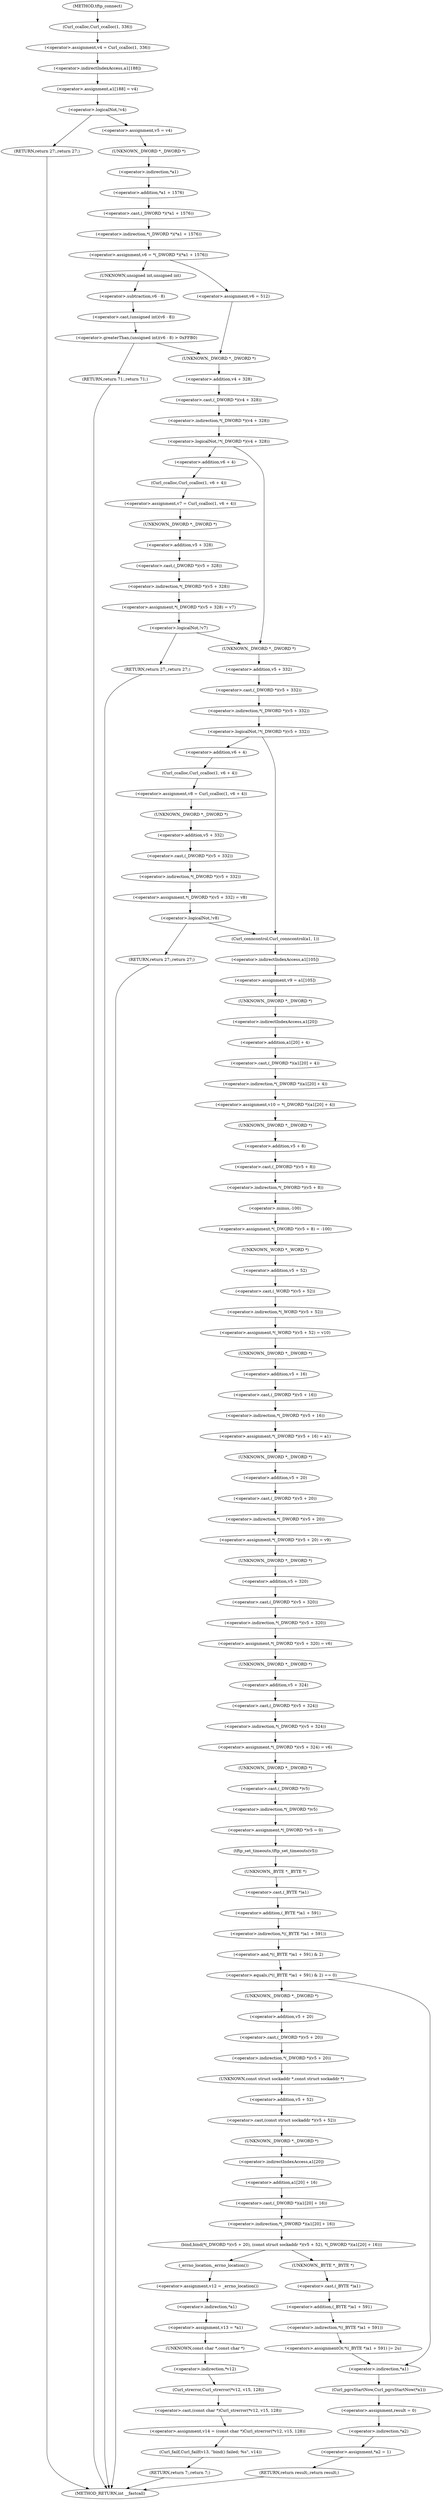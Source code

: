 digraph tftp_connect {  
"1000129" [label = "(<operator>.assignment,v4 = Curl_ccalloc(1, 336))" ]
"1000131" [label = "(Curl_ccalloc,Curl_ccalloc(1, 336))" ]
"1000134" [label = "(<operator>.assignment,a1[188] = v4)" ]
"1000135" [label = "(<operator>.indirectIndexAccess,a1[188])" ]
"1000140" [label = "(<operator>.logicalNot,!v4)" ]
"1000142" [label = "(RETURN,return 27;,return 27;)" ]
"1000144" [label = "(<operator>.assignment,v5 = v4)" ]
"1000147" [label = "(<operator>.assignment,v6 = *(_DWORD *)(*a1 + 1576))" ]
"1000149" [label = "(<operator>.indirection,*(_DWORD *)(*a1 + 1576))" ]
"1000150" [label = "(<operator>.cast,(_DWORD *)(*a1 + 1576))" ]
"1000151" [label = "(UNKNOWN,_DWORD *,_DWORD *)" ]
"1000152" [label = "(<operator>.addition,*a1 + 1576)" ]
"1000153" [label = "(<operator>.indirection,*a1)" ]
"1000160" [label = "(<operator>.greaterThan,(unsigned int)(v6 - 8) > 0xFFB0)" ]
"1000161" [label = "(<operator>.cast,(unsigned int)(v6 - 8))" ]
"1000162" [label = "(UNKNOWN,unsigned int,unsigned int)" ]
"1000163" [label = "(<operator>.subtraction,v6 - 8)" ]
"1000167" [label = "(RETURN,return 71;,return 71;)" ]
"1000171" [label = "(<operator>.assignment,v6 = 512)" ]
"1000175" [label = "(<operator>.logicalNot,!*(_DWORD *)(v4 + 328))" ]
"1000176" [label = "(<operator>.indirection,*(_DWORD *)(v4 + 328))" ]
"1000177" [label = "(<operator>.cast,(_DWORD *)(v4 + 328))" ]
"1000178" [label = "(UNKNOWN,_DWORD *,_DWORD *)" ]
"1000179" [label = "(<operator>.addition,v4 + 328)" ]
"1000183" [label = "(<operator>.assignment,v7 = Curl_ccalloc(1, v6 + 4))" ]
"1000185" [label = "(Curl_ccalloc,Curl_ccalloc(1, v6 + 4))" ]
"1000187" [label = "(<operator>.addition,v6 + 4)" ]
"1000190" [label = "(<operator>.assignment,*(_DWORD *)(v5 + 328) = v7)" ]
"1000191" [label = "(<operator>.indirection,*(_DWORD *)(v5 + 328))" ]
"1000192" [label = "(<operator>.cast,(_DWORD *)(v5 + 328))" ]
"1000193" [label = "(UNKNOWN,_DWORD *,_DWORD *)" ]
"1000194" [label = "(<operator>.addition,v5 + 328)" ]
"1000199" [label = "(<operator>.logicalNot,!v7)" ]
"1000201" [label = "(RETURN,return 27;,return 27;)" ]
"1000204" [label = "(<operator>.logicalNot,!*(_DWORD *)(v5 + 332))" ]
"1000205" [label = "(<operator>.indirection,*(_DWORD *)(v5 + 332))" ]
"1000206" [label = "(<operator>.cast,(_DWORD *)(v5 + 332))" ]
"1000207" [label = "(UNKNOWN,_DWORD *,_DWORD *)" ]
"1000208" [label = "(<operator>.addition,v5 + 332)" ]
"1000212" [label = "(<operator>.assignment,v8 = Curl_ccalloc(1, v6 + 4))" ]
"1000214" [label = "(Curl_ccalloc,Curl_ccalloc(1, v6 + 4))" ]
"1000216" [label = "(<operator>.addition,v6 + 4)" ]
"1000219" [label = "(<operator>.assignment,*(_DWORD *)(v5 + 332) = v8)" ]
"1000220" [label = "(<operator>.indirection,*(_DWORD *)(v5 + 332))" ]
"1000221" [label = "(<operator>.cast,(_DWORD *)(v5 + 332))" ]
"1000222" [label = "(UNKNOWN,_DWORD *,_DWORD *)" ]
"1000223" [label = "(<operator>.addition,v5 + 332)" ]
"1000228" [label = "(<operator>.logicalNot,!v8)" ]
"1000230" [label = "(RETURN,return 27;,return 27;)" ]
"1000232" [label = "(Curl_conncontrol,Curl_conncontrol(a1, 1))" ]
"1000235" [label = "(<operator>.assignment,v9 = a1[105])" ]
"1000237" [label = "(<operator>.indirectIndexAccess,a1[105])" ]
"1000240" [label = "(<operator>.assignment,v10 = *(_DWORD *)(a1[20] + 4))" ]
"1000242" [label = "(<operator>.indirection,*(_DWORD *)(a1[20] + 4))" ]
"1000243" [label = "(<operator>.cast,(_DWORD *)(a1[20] + 4))" ]
"1000244" [label = "(UNKNOWN,_DWORD *,_DWORD *)" ]
"1000245" [label = "(<operator>.addition,a1[20] + 4)" ]
"1000246" [label = "(<operator>.indirectIndexAccess,a1[20])" ]
"1000250" [label = "(<operator>.assignment,*(_DWORD *)(v5 + 8) = -100)" ]
"1000251" [label = "(<operator>.indirection,*(_DWORD *)(v5 + 8))" ]
"1000252" [label = "(<operator>.cast,(_DWORD *)(v5 + 8))" ]
"1000253" [label = "(UNKNOWN,_DWORD *,_DWORD *)" ]
"1000254" [label = "(<operator>.addition,v5 + 8)" ]
"1000257" [label = "(<operator>.minus,-100)" ]
"1000259" [label = "(<operator>.assignment,*(_WORD *)(v5 + 52) = v10)" ]
"1000260" [label = "(<operator>.indirection,*(_WORD *)(v5 + 52))" ]
"1000261" [label = "(<operator>.cast,(_WORD *)(v5 + 52))" ]
"1000262" [label = "(UNKNOWN,_WORD *,_WORD *)" ]
"1000263" [label = "(<operator>.addition,v5 + 52)" ]
"1000267" [label = "(<operator>.assignment,*(_DWORD *)(v5 + 16) = a1)" ]
"1000268" [label = "(<operator>.indirection,*(_DWORD *)(v5 + 16))" ]
"1000269" [label = "(<operator>.cast,(_DWORD *)(v5 + 16))" ]
"1000270" [label = "(UNKNOWN,_DWORD *,_DWORD *)" ]
"1000271" [label = "(<operator>.addition,v5 + 16)" ]
"1000275" [label = "(<operator>.assignment,*(_DWORD *)(v5 + 20) = v9)" ]
"1000276" [label = "(<operator>.indirection,*(_DWORD *)(v5 + 20))" ]
"1000277" [label = "(<operator>.cast,(_DWORD *)(v5 + 20))" ]
"1000278" [label = "(UNKNOWN,_DWORD *,_DWORD *)" ]
"1000279" [label = "(<operator>.addition,v5 + 20)" ]
"1000283" [label = "(<operator>.assignment,*(_DWORD *)(v5 + 320) = v6)" ]
"1000284" [label = "(<operator>.indirection,*(_DWORD *)(v5 + 320))" ]
"1000285" [label = "(<operator>.cast,(_DWORD *)(v5 + 320))" ]
"1000286" [label = "(UNKNOWN,_DWORD *,_DWORD *)" ]
"1000287" [label = "(<operator>.addition,v5 + 320)" ]
"1000291" [label = "(<operator>.assignment,*(_DWORD *)(v5 + 324) = v6)" ]
"1000292" [label = "(<operator>.indirection,*(_DWORD *)(v5 + 324))" ]
"1000293" [label = "(<operator>.cast,(_DWORD *)(v5 + 324))" ]
"1000294" [label = "(UNKNOWN,_DWORD *,_DWORD *)" ]
"1000295" [label = "(<operator>.addition,v5 + 324)" ]
"1000299" [label = "(<operator>.assignment,*(_DWORD *)v5 = 0)" ]
"1000300" [label = "(<operator>.indirection,*(_DWORD *)v5)" ]
"1000301" [label = "(<operator>.cast,(_DWORD *)v5)" ]
"1000302" [label = "(UNKNOWN,_DWORD *,_DWORD *)" ]
"1000305" [label = "(tftp_set_timeouts,tftp_set_timeouts(v5))" ]
"1000308" [label = "(<operator>.equals,(*((_BYTE *)a1 + 591) & 2) == 0)" ]
"1000309" [label = "(<operator>.and,*((_BYTE *)a1 + 591) & 2)" ]
"1000310" [label = "(<operator>.indirection,*((_BYTE *)a1 + 591))" ]
"1000311" [label = "(<operator>.addition,(_BYTE *)a1 + 591)" ]
"1000312" [label = "(<operator>.cast,(_BYTE *)a1)" ]
"1000313" [label = "(UNKNOWN,_BYTE *,_BYTE *)" ]
"1000320" [label = "(bind,bind(*(_DWORD *)(v5 + 20), (const struct sockaddr *)(v5 + 52), *(_DWORD *)(a1[20] + 16)))" ]
"1000321" [label = "(<operator>.indirection,*(_DWORD *)(v5 + 20))" ]
"1000322" [label = "(<operator>.cast,(_DWORD *)(v5 + 20))" ]
"1000323" [label = "(UNKNOWN,_DWORD *,_DWORD *)" ]
"1000324" [label = "(<operator>.addition,v5 + 20)" ]
"1000327" [label = "(<operator>.cast,(const struct sockaddr *)(v5 + 52))" ]
"1000328" [label = "(UNKNOWN,const struct sockaddr *,const struct sockaddr *)" ]
"1000329" [label = "(<operator>.addition,v5 + 52)" ]
"1000332" [label = "(<operator>.indirection,*(_DWORD *)(a1[20] + 16))" ]
"1000333" [label = "(<operator>.cast,(_DWORD *)(a1[20] + 16))" ]
"1000334" [label = "(UNKNOWN,_DWORD *,_DWORD *)" ]
"1000335" [label = "(<operator>.addition,a1[20] + 16)" ]
"1000336" [label = "(<operator>.indirectIndexAccess,a1[20])" ]
"1000341" [label = "(<operator>.assignment,v12 = _errno_location())" ]
"1000343" [label = "(_errno_location,_errno_location())" ]
"1000344" [label = "(<operator>.assignment,v13 = *a1)" ]
"1000346" [label = "(<operator>.indirection,*a1)" ]
"1000348" [label = "(<operator>.assignment,v14 = (const char *)Curl_strerror(*v12, v15, 128))" ]
"1000350" [label = "(<operator>.cast,(const char *)Curl_strerror(*v12, v15, 128))" ]
"1000351" [label = "(UNKNOWN,const char *,const char *)" ]
"1000352" [label = "(Curl_strerror,Curl_strerror(*v12, v15, 128))" ]
"1000353" [label = "(<operator>.indirection,*v12)" ]
"1000357" [label = "(Curl_failf,Curl_failf(v13, \"bind() failed; %s\", v14))" ]
"1000361" [label = "(RETURN,return 7;,return 7;)" ]
"1000363" [label = "(<operators>.assignmentOr,*((_BYTE *)a1 + 591) |= 2u)" ]
"1000364" [label = "(<operator>.indirection,*((_BYTE *)a1 + 591))" ]
"1000365" [label = "(<operator>.addition,(_BYTE *)a1 + 591)" ]
"1000366" [label = "(<operator>.cast,(_BYTE *)a1)" ]
"1000367" [label = "(UNKNOWN,_BYTE *,_BYTE *)" ]
"1000371" [label = "(Curl_pgrsStartNow,Curl_pgrsStartNow(*a1))" ]
"1000372" [label = "(<operator>.indirection,*a1)" ]
"1000374" [label = "(<operator>.assignment,result = 0)" ]
"1000377" [label = "(<operator>.assignment,*a2 = 1)" ]
"1000378" [label = "(<operator>.indirection,*a2)" ]
"1000381" [label = "(RETURN,return result;,return result;)" ]
"1000113" [label = "(METHOD,tftp_connect)" ]
"1000383" [label = "(METHOD_RETURN,int __fastcall)" ]
  "1000129" -> "1000135" 
  "1000131" -> "1000129" 
  "1000134" -> "1000140" 
  "1000135" -> "1000134" 
  "1000140" -> "1000142" 
  "1000140" -> "1000144" 
  "1000142" -> "1000383" 
  "1000144" -> "1000151" 
  "1000147" -> "1000162" 
  "1000147" -> "1000171" 
  "1000149" -> "1000147" 
  "1000150" -> "1000149" 
  "1000151" -> "1000153" 
  "1000152" -> "1000150" 
  "1000153" -> "1000152" 
  "1000160" -> "1000178" 
  "1000160" -> "1000167" 
  "1000161" -> "1000160" 
  "1000162" -> "1000163" 
  "1000163" -> "1000161" 
  "1000167" -> "1000383" 
  "1000171" -> "1000178" 
  "1000175" -> "1000207" 
  "1000175" -> "1000187" 
  "1000176" -> "1000175" 
  "1000177" -> "1000176" 
  "1000178" -> "1000179" 
  "1000179" -> "1000177" 
  "1000183" -> "1000193" 
  "1000185" -> "1000183" 
  "1000187" -> "1000185" 
  "1000190" -> "1000199" 
  "1000191" -> "1000190" 
  "1000192" -> "1000191" 
  "1000193" -> "1000194" 
  "1000194" -> "1000192" 
  "1000199" -> "1000207" 
  "1000199" -> "1000201" 
  "1000201" -> "1000383" 
  "1000204" -> "1000216" 
  "1000204" -> "1000232" 
  "1000205" -> "1000204" 
  "1000206" -> "1000205" 
  "1000207" -> "1000208" 
  "1000208" -> "1000206" 
  "1000212" -> "1000222" 
  "1000214" -> "1000212" 
  "1000216" -> "1000214" 
  "1000219" -> "1000228" 
  "1000220" -> "1000219" 
  "1000221" -> "1000220" 
  "1000222" -> "1000223" 
  "1000223" -> "1000221" 
  "1000228" -> "1000230" 
  "1000228" -> "1000232" 
  "1000230" -> "1000383" 
  "1000232" -> "1000237" 
  "1000235" -> "1000244" 
  "1000237" -> "1000235" 
  "1000240" -> "1000253" 
  "1000242" -> "1000240" 
  "1000243" -> "1000242" 
  "1000244" -> "1000246" 
  "1000245" -> "1000243" 
  "1000246" -> "1000245" 
  "1000250" -> "1000262" 
  "1000251" -> "1000257" 
  "1000252" -> "1000251" 
  "1000253" -> "1000254" 
  "1000254" -> "1000252" 
  "1000257" -> "1000250" 
  "1000259" -> "1000270" 
  "1000260" -> "1000259" 
  "1000261" -> "1000260" 
  "1000262" -> "1000263" 
  "1000263" -> "1000261" 
  "1000267" -> "1000278" 
  "1000268" -> "1000267" 
  "1000269" -> "1000268" 
  "1000270" -> "1000271" 
  "1000271" -> "1000269" 
  "1000275" -> "1000286" 
  "1000276" -> "1000275" 
  "1000277" -> "1000276" 
  "1000278" -> "1000279" 
  "1000279" -> "1000277" 
  "1000283" -> "1000294" 
  "1000284" -> "1000283" 
  "1000285" -> "1000284" 
  "1000286" -> "1000287" 
  "1000287" -> "1000285" 
  "1000291" -> "1000302" 
  "1000292" -> "1000291" 
  "1000293" -> "1000292" 
  "1000294" -> "1000295" 
  "1000295" -> "1000293" 
  "1000299" -> "1000305" 
  "1000300" -> "1000299" 
  "1000301" -> "1000300" 
  "1000302" -> "1000301" 
  "1000305" -> "1000313" 
  "1000308" -> "1000323" 
  "1000308" -> "1000372" 
  "1000309" -> "1000308" 
  "1000310" -> "1000309" 
  "1000311" -> "1000310" 
  "1000312" -> "1000311" 
  "1000313" -> "1000312" 
  "1000320" -> "1000367" 
  "1000320" -> "1000343" 
  "1000321" -> "1000328" 
  "1000322" -> "1000321" 
  "1000323" -> "1000324" 
  "1000324" -> "1000322" 
  "1000327" -> "1000334" 
  "1000328" -> "1000329" 
  "1000329" -> "1000327" 
  "1000332" -> "1000320" 
  "1000333" -> "1000332" 
  "1000334" -> "1000336" 
  "1000335" -> "1000333" 
  "1000336" -> "1000335" 
  "1000341" -> "1000346" 
  "1000343" -> "1000341" 
  "1000344" -> "1000351" 
  "1000346" -> "1000344" 
  "1000348" -> "1000357" 
  "1000350" -> "1000348" 
  "1000351" -> "1000353" 
  "1000352" -> "1000350" 
  "1000353" -> "1000352" 
  "1000357" -> "1000361" 
  "1000361" -> "1000383" 
  "1000363" -> "1000372" 
  "1000364" -> "1000363" 
  "1000365" -> "1000364" 
  "1000366" -> "1000365" 
  "1000367" -> "1000366" 
  "1000371" -> "1000374" 
  "1000372" -> "1000371" 
  "1000374" -> "1000378" 
  "1000377" -> "1000381" 
  "1000378" -> "1000377" 
  "1000381" -> "1000383" 
  "1000113" -> "1000131" 
}
